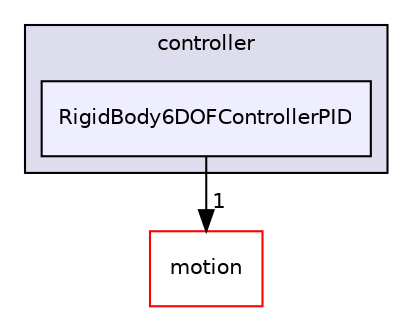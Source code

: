 digraph "/root/scrimmage/scrimmage/include/scrimmage/plugins/controller/RigidBody6DOFControllerPID" {
  compound=true
  node [ fontsize="10", fontname="Helvetica"];
  edge [ labelfontsize="10", labelfontname="Helvetica"];
  subgraph clusterdir_da9620d34cca5c42773312c818662e06 {
    graph [ bgcolor="#ddddee", pencolor="black", label="controller" fontname="Helvetica", fontsize="10", URL="dir_da9620d34cca5c42773312c818662e06.html"]
  dir_8b86395ad2ca177b78562095138a76f6 [shape=box, label="RigidBody6DOFControllerPID", style="filled", fillcolor="#eeeeff", pencolor="black", URL="dir_8b86395ad2ca177b78562095138a76f6.html"];
  }
  dir_accb3fd3c749527533ae278fdffb4d13 [shape=box label="motion" fillcolor="white" style="filled" color="red" URL="dir_accb3fd3c749527533ae278fdffb4d13.html"];
  dir_8b86395ad2ca177b78562095138a76f6->dir_accb3fd3c749527533ae278fdffb4d13 [headlabel="1", labeldistance=1.5 headhref="dir_000073_000107.html"];
}
